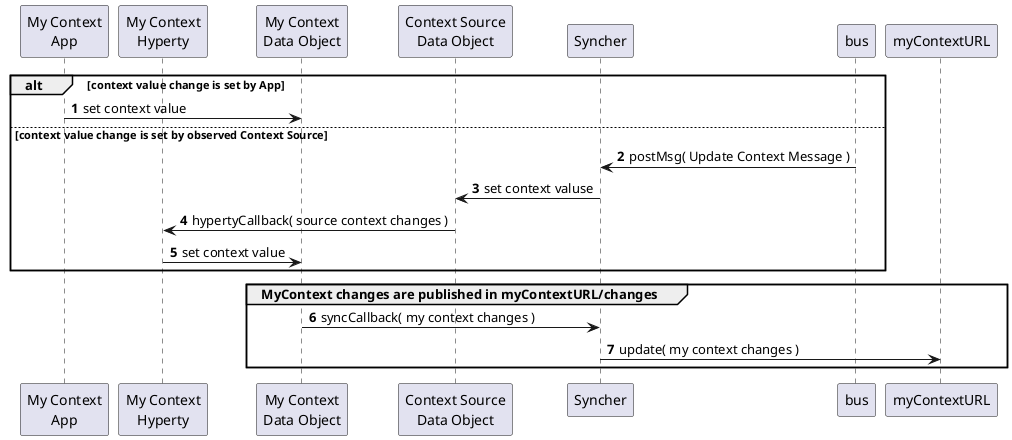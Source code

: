 @startuml
autonumber

participant "My Context\nApp" as app

participant "My Context\nHyperty" as myCtxtH

participant "My Context\nData Object" as myCtxt

participant "Context Source\nData Object" as ctxtSrc

participant "Syncher" as sync

alt context value change is set by App

app ->  myCtxt : set context value

else context value change is set by observed Context Source

  bus -> sync : postMsg( Update Context Message )

  sync -> ctxtSrc : set context valuse

  ctxtSrc -> myCtxtH : hypertyCallback( source context changes )

  myCtxtH -> myCtxt : set context value

end

group MyContext changes are published in myContextURL/changes

myCtxt -> sync : syncCallback( my context changes )

sync -> myContextURL : update( my context changes )

end


@enduml
